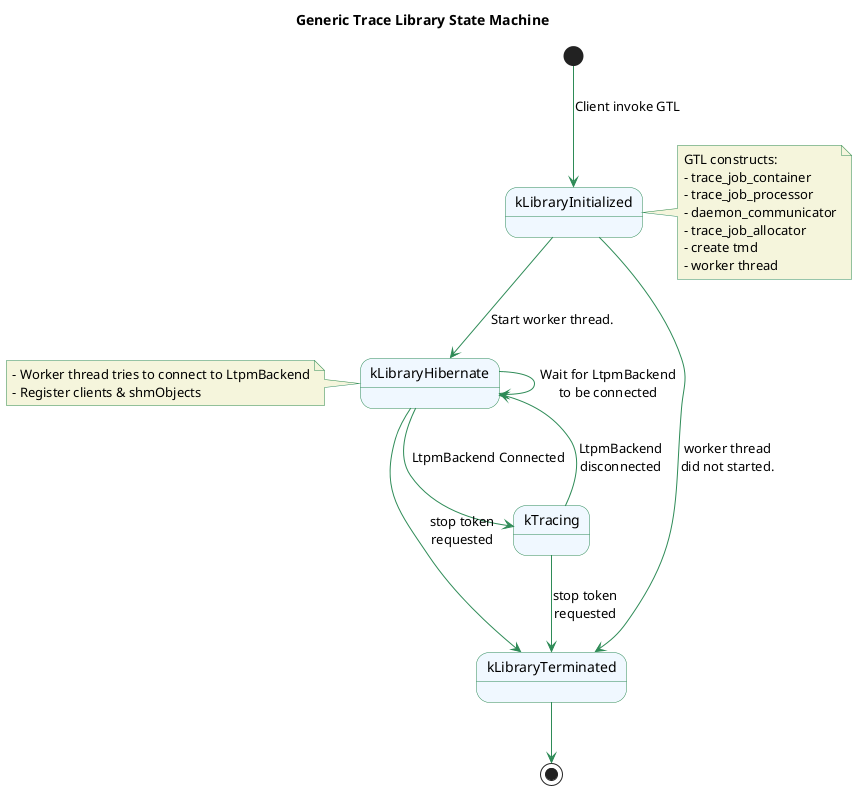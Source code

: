 @startuml
skinparam StateBackgroundColor #F0F8FF
skinparam StateBorderColor #2E8B57
skinparam StateArrowColor #2E8B57
skinparam NoteBackgroundColor #F5F5DC
skinparam NoteBorderColor #2E8B57

title Generic Trace Library State Machine
State "kLibraryInitialized" as kLibraryInitialized

[*] --> kLibraryInitialized : Client invoke GTL

note right of kLibraryInitialized
  GTL constructs:
  - trace_job_container
  - trace_job_processor
  - daemon_communicator
  - trace_job_allocator
  - create tmd
  - worker thread
end note

kLibraryInitialized --> kLibraryHibernate : Start worker thread.

kLibraryInitialized --> kLibraryTerminated : worker thread\ndid not started.

note left of kLibraryHibernate
  - Worker thread tries to connect to LtpmBackend
  - Register clients & shmObjects
end note

kLibraryHibernate --> kTracing : LtpmBackend Connected

kTracing --> kLibraryHibernate : LtpmBackend\ndisconnected

kLibraryHibernate --> kLibraryHibernate : Wait for LtpmBackend\nto be connected

kLibraryHibernate --> kLibraryTerminated : stop token\nrequested

kTracing --> kLibraryTerminated : stop token\nrequested

kLibraryTerminated --> [*]

@enduml
